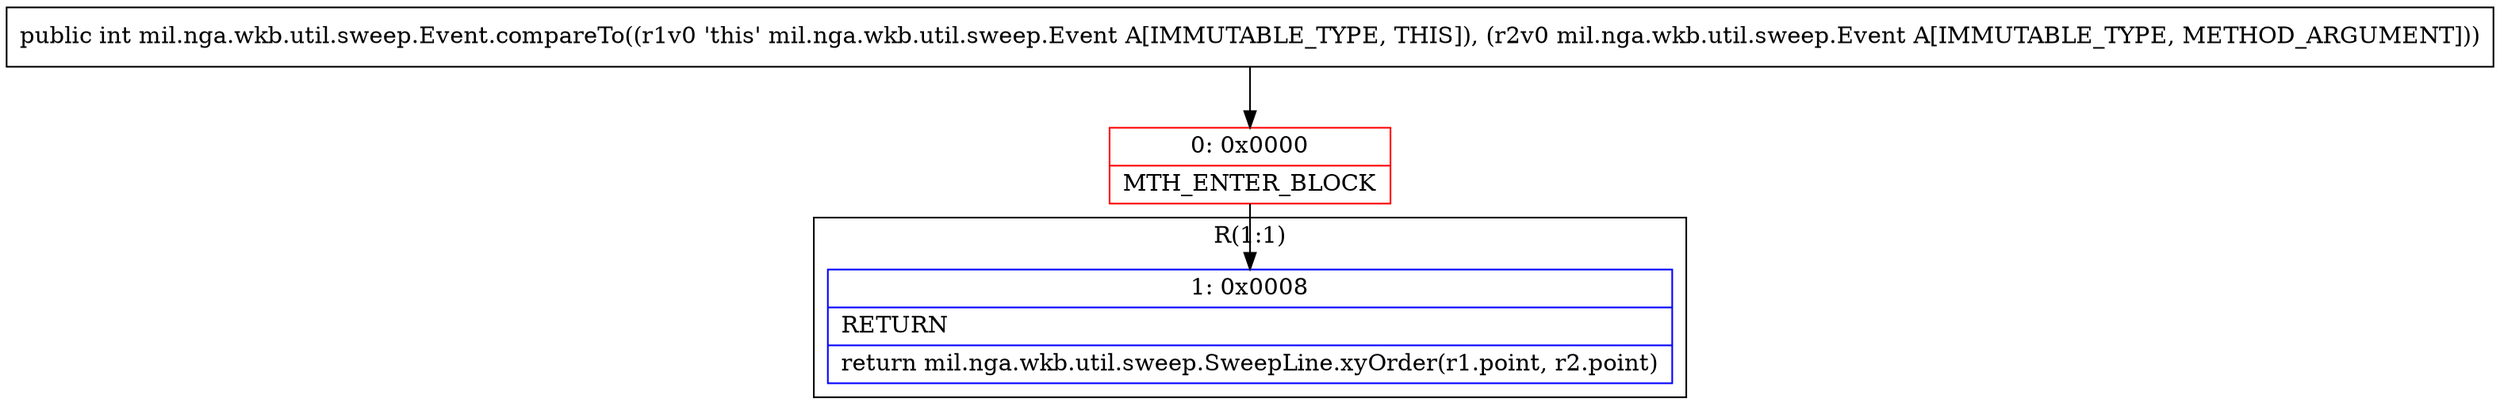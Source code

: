digraph "CFG formil.nga.wkb.util.sweep.Event.compareTo(Lmil\/nga\/wkb\/util\/sweep\/Event;)I" {
subgraph cluster_Region_166297394 {
label = "R(1:1)";
node [shape=record,color=blue];
Node_1 [shape=record,label="{1\:\ 0x0008|RETURN\l|return mil.nga.wkb.util.sweep.SweepLine.xyOrder(r1.point, r2.point)\l}"];
}
Node_0 [shape=record,color=red,label="{0\:\ 0x0000|MTH_ENTER_BLOCK\l}"];
MethodNode[shape=record,label="{public int mil.nga.wkb.util.sweep.Event.compareTo((r1v0 'this' mil.nga.wkb.util.sweep.Event A[IMMUTABLE_TYPE, THIS]), (r2v0 mil.nga.wkb.util.sweep.Event A[IMMUTABLE_TYPE, METHOD_ARGUMENT])) }"];
MethodNode -> Node_0;
Node_0 -> Node_1;
}

